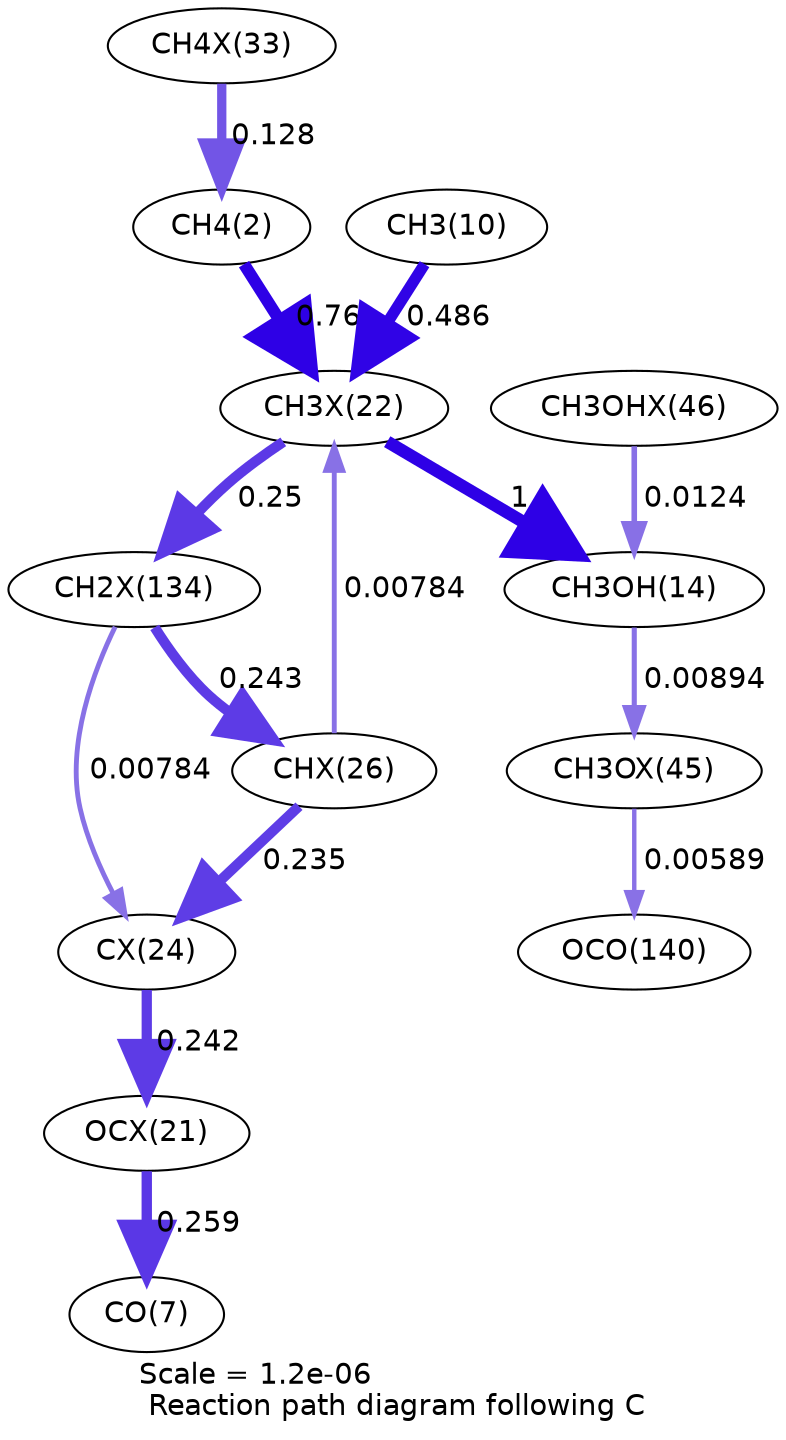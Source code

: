 digraph reaction_paths {
center=1;
s53 -> s4[fontname="Helvetica", penwidth=4.45, arrowsize=2.22, color="0.7, 0.628, 0.9"
, label=" 0.128"];
s4 -> s47[fontname="Helvetica", penwidth=5.79, arrowsize=2.9, color="0.7, 1.26, 0.9"
, label=" 0.76"];
s12 -> s47[fontname="Helvetica", penwidth=5.46, arrowsize=2.73, color="0.7, 0.986, 0.9"
, label=" 0.486"];
s47 -> s16[fontname="Helvetica", penwidth=6, arrowsize=3, color="0.7, 1.5, 0.9"
, label=" 1"];
s47 -> s68[fontname="Helvetica", penwidth=4.95, arrowsize=2.48, color="0.7, 0.75, 0.9"
, label=" 0.25"];
s51 -> s47[fontname="Helvetica", penwidth=2.34, arrowsize=1.17, color="0.7, 0.508, 0.9"
, label=" 0.00784"];
s64 -> s16[fontname="Helvetica", penwidth=2.69, arrowsize=1.34, color="0.7, 0.512, 0.9"
, label=" 0.0124"];
s16 -> s63[fontname="Helvetica", penwidth=2.44, arrowsize=1.22, color="0.7, 0.509, 0.9"
, label=" 0.00894"];
s68 -> s51[fontname="Helvetica", penwidth=4.93, arrowsize=2.47, color="0.7, 0.743, 0.9"
, label=" 0.243"];
s68 -> s49[fontname="Helvetica", penwidth=2.34, arrowsize=1.17, color="0.7, 0.508, 0.9"
, label=" 0.00784"];
s51 -> s49[fontname="Helvetica", penwidth=4.91, arrowsize=2.45, color="0.7, 0.735, 0.9"
, label=" 0.235"];
s63 -> s31[fontname="Helvetica", penwidth=2.12, arrowsize=1.06, color="0.7, 0.506, 0.9"
, label=" 0.00589"];
s46 -> s9[fontname="Helvetica", penwidth=4.98, arrowsize=2.49, color="0.7, 0.759, 0.9"
, label=" 0.259"];
s49 -> s46[fontname="Helvetica", penwidth=4.93, arrowsize=2.47, color="0.7, 0.742, 0.9"
, label=" 0.242"];
s4 [ fontname="Helvetica", label="CH4(2)"];
s9 [ fontname="Helvetica", label="CO(7)"];
s12 [ fontname="Helvetica", label="CH3(10)"];
s16 [ fontname="Helvetica", label="CH3OH(14)"];
s31 [ fontname="Helvetica", label="OCO(140)"];
s46 [ fontname="Helvetica", label="OCX(21)"];
s47 [ fontname="Helvetica", label="CH3X(22)"];
s49 [ fontname="Helvetica", label="CX(24)"];
s51 [ fontname="Helvetica", label="CHX(26)"];
s53 [ fontname="Helvetica", label="CH4X(33)"];
s63 [ fontname="Helvetica", label="CH3OX(45)"];
s64 [ fontname="Helvetica", label="CH3OHX(46)"];
s68 [ fontname="Helvetica", label="CH2X(134)"];
 label = "Scale = 1.2e-06\l Reaction path diagram following C";
 fontname = "Helvetica";
}
